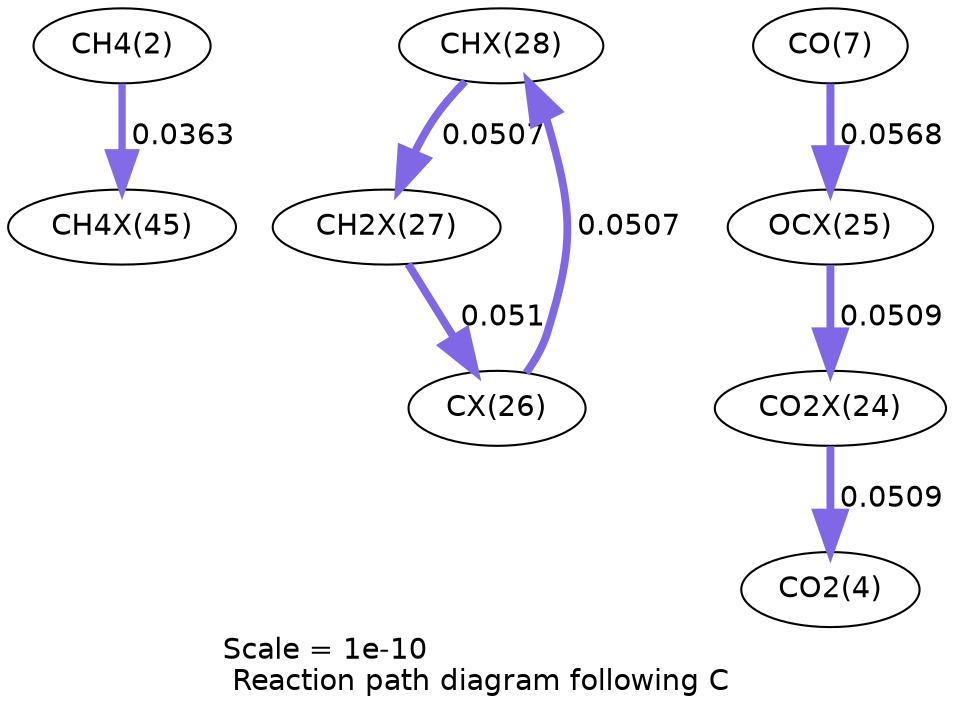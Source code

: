 digraph reaction_paths {
center=1;
s4 -> s36[fontname="Helvetica", penwidth=3.5, arrowsize=1.75, color="0.7, 0.536, 0.9"
, label=" 0.0363"];
s35 -> s34[fontname="Helvetica", penwidth=3.75, arrowsize=1.87, color="0.7, 0.551, 0.9"
, label=" 0.0507"];
s34 -> s33[fontname="Helvetica", penwidth=3.75, arrowsize=1.88, color="0.7, 0.551, 0.9"
, label=" 0.051"];
s33 -> s35[fontname="Helvetica", penwidth=3.75, arrowsize=1.87, color="0.7, 0.551, 0.9"
, label=" 0.0507"];
s9 -> s32[fontname="Helvetica", penwidth=3.83, arrowsize=1.92, color="0.7, 0.557, 0.9"
, label=" 0.0568"];
s32 -> s31[fontname="Helvetica", penwidth=3.75, arrowsize=1.88, color="0.7, 0.551, 0.9"
, label=" 0.0509"];
s31 -> s6[fontname="Helvetica", penwidth=3.75, arrowsize=1.88, color="0.7, 0.551, 0.9"
, label=" 0.0509"];
s4 [ fontname="Helvetica", label="CH4(2)"];
s6 [ fontname="Helvetica", label="CO2(4)"];
s9 [ fontname="Helvetica", label="CO(7)"];
s31 [ fontname="Helvetica", label="CO2X(24)"];
s32 [ fontname="Helvetica", label="OCX(25)"];
s33 [ fontname="Helvetica", label="CX(26)"];
s34 [ fontname="Helvetica", label="CH2X(27)"];
s35 [ fontname="Helvetica", label="CHX(28)"];
s36 [ fontname="Helvetica", label="CH4X(45)"];
 label = "Scale = 1e-10\l Reaction path diagram following C";
 fontname = "Helvetica";
}
